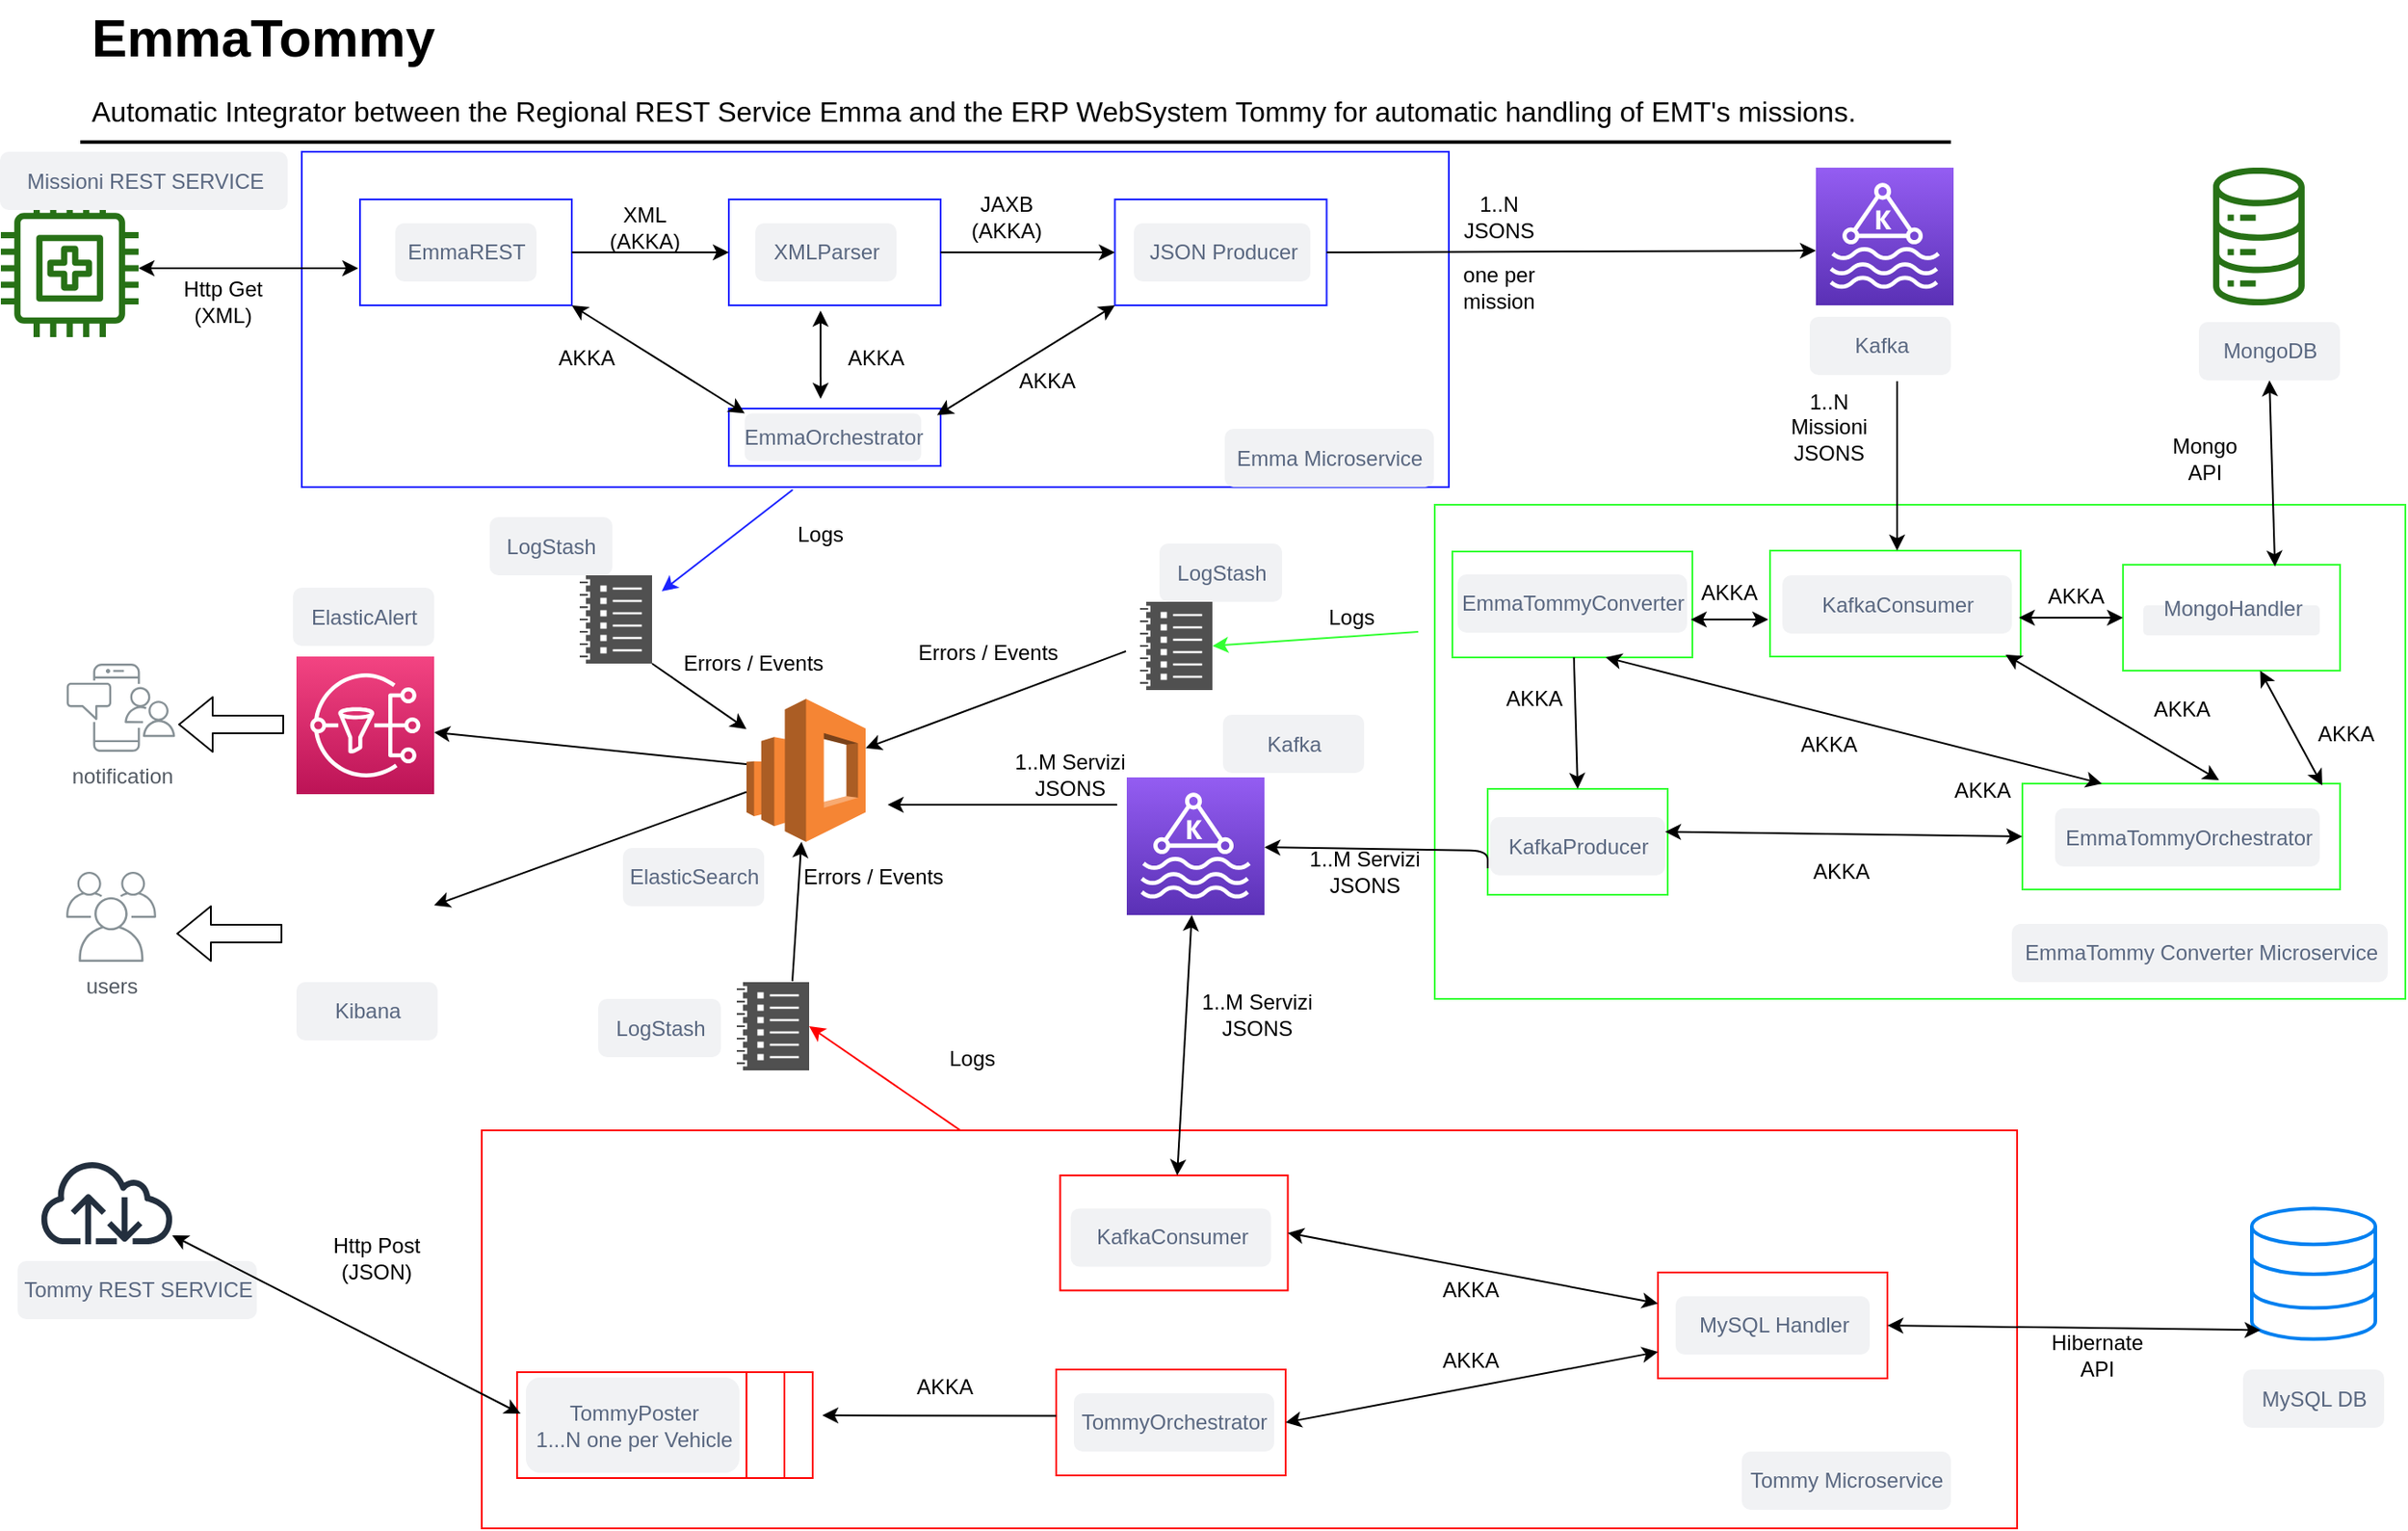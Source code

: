 <mxfile version="12.7.8" type="device"><diagram id="Ht1M8jgEwFfnCIfOTk4-" name="Page-1"><mxGraphModel dx="1422" dy="666" grid="1" gridSize="10" guides="1" tooltips="1" connect="1" arrows="1" fold="1" page="1" pageScale="1" pageWidth="1169" pageHeight="827" math="0" shadow="0"><root><mxCell id="0"/><mxCell id="1" parent="0"/><mxCell id="lzYaIayaNaeAVixtsjXc-9" value="" style="rounded=0;whiteSpace=wrap;html=1;fillColor=none;strokeColor=#FF0000;" parent="1" vertex="1"><mxGeometry x="280" y="704.5" width="870" height="225.5" as="geometry"/></mxCell><mxCell id="Y2wvUb4vc399RMTbFiho-38" value="" style="rounded=0;whiteSpace=wrap;html=1;fillColor=none;strokeColor=#33FF33;" parent="1" vertex="1"><mxGeometry x="820" y="350" width="550" height="280" as="geometry"/></mxCell><mxCell id="ZkdfXn5uM06ePNpxm29S-1" value="" style="rounded=0;whiteSpace=wrap;html=1;strokeColor=#33FF33;" vertex="1" parent="1"><mxGeometry x="1010" y="376" width="142" height="60" as="geometry"/></mxCell><mxCell id="Y2wvUb4vc399RMTbFiho-71" value="" style="rounded=0;whiteSpace=wrap;html=1;strokeColor=#FF0000;" parent="1" vertex="1"><mxGeometry x="337.5" y="841.5" width="130" height="60" as="geometry"/></mxCell><mxCell id="Y2wvUb4vc399RMTbFiho-72" value="" style="rounded=0;whiteSpace=wrap;html=1;strokeColor=#FF0000;" parent="1" vertex="1"><mxGeometry x="321.5" y="841.5" width="130" height="60" as="geometry"/></mxCell><mxCell id="Y2wvUb4vc399RMTbFiho-73" value="" style="rounded=0;whiteSpace=wrap;html=1;strokeColor=#FF0000;" parent="1" vertex="1"><mxGeometry x="300" y="841.5" width="130" height="60" as="geometry"/></mxCell><mxCell id="Y2wvUb4vc399RMTbFiho-42" value="" style="rounded=0;whiteSpace=wrap;html=1;strokeColor=#33FF33;" parent="1" vertex="1"><mxGeometry x="850" y="511" width="102" height="60" as="geometry"/></mxCell><mxCell id="Y2wvUb4vc399RMTbFiho-23" value="" style="rounded=0;whiteSpace=wrap;html=1;strokeColor=#33FF33;" parent="1" vertex="1"><mxGeometry x="830" y="376.5" width="136" height="60" as="geometry"/></mxCell><mxCell id="Y2wvUb4vc399RMTbFiho-2" value="" style="rounded=0;whiteSpace=wrap;html=1;fillColor=none;strokeColor=#1C24FF;" parent="1" vertex="1"><mxGeometry x="178" y="150" width="650" height="190" as="geometry"/></mxCell><mxCell id="Y2wvUb4vc399RMTbFiho-12" value="" style="rounded=0;whiteSpace=wrap;html=1;strokeColor=#1C24FF;" parent="1" vertex="1"><mxGeometry x="420" y="295.5" width="120" height="32.5" as="geometry"/></mxCell><mxCell id="BnP6x9EAKKf0JBf7ULfV-9" value="" style="rounded=0;whiteSpace=wrap;html=1;strokeColor=#33FF33;" parent="1" vertex="1"><mxGeometry x="1210" y="384" width="123" height="60" as="geometry"/></mxCell><mxCell id="-QjtrjUzRDEMRZ5MF8oH-47" value="EmmaTommy" style="text;html=1;resizable=0;points=[];autosize=1;align=left;verticalAlign=top;spacingTop=-4;fontSize=30;fontStyle=1" parent="1" vertex="1"><mxGeometry x="56.5" y="64.5" width="210" height="40" as="geometry"/></mxCell><mxCell id="-QjtrjUzRDEMRZ5MF8oH-48" value="Automatic Integrator between the Regional REST Service Emma and the ERP WebSystem Tommy for automatic handling of EMT's missions." style="text;html=1;resizable=0;points=[];autosize=1;align=left;verticalAlign=top;spacingTop=-4;fontSize=16;" parent="1" vertex="1"><mxGeometry x="56.5" y="114.5" width="1020" height="20" as="geometry"/></mxCell><mxCell id="SCVMTBWpLvtzJIhz15lM-1" value="" style="line;strokeWidth=2;html=1;fontSize=14;" parent="1" vertex="1"><mxGeometry x="52.5" y="139.5" width="1060" height="10" as="geometry"/></mxCell><mxCell id="BnP6x9EAKKf0JBf7ULfV-1" value="" style="outlineConnect=0;fontColor=#232F3E;gradientColor=none;fillColor=#277116;strokeColor=none;dashed=0;verticalLabelPosition=bottom;verticalAlign=top;align=center;html=1;fontSize=12;fontStyle=0;aspect=fixed;pointerEvents=1;shape=mxgraph.aws4.medical_emergency;" parent="1" vertex="1"><mxGeometry x="7.5" y="177" width="78" height="78" as="geometry"/></mxCell><mxCell id="BnP6x9EAKKf0JBf7ULfV-3" value="" style="outlineConnect=0;fontColor=#232F3E;gradientColor=none;fillColor=#277116;strokeColor=none;dashed=0;verticalLabelPosition=bottom;verticalAlign=top;align=center;html=1;fontSize=12;fontStyle=0;aspect=fixed;pointerEvents=1;shape=mxgraph.aws4.iot_analytics_data_store;" parent="1" vertex="1"><mxGeometry x="1260" y="159" width="54" height="78" as="geometry"/></mxCell><mxCell id="BnP6x9EAKKf0JBf7ULfV-4" value="" style="outlineConnect=0;fontColor=#232F3E;gradientColor=#945DF2;gradientDirection=north;fillColor=#5A30B5;strokeColor=#ffffff;dashed=0;verticalLabelPosition=bottom;verticalAlign=top;align=center;html=1;fontSize=12;fontStyle=0;aspect=fixed;shape=mxgraph.aws4.resourceIcon;resIcon=mxgraph.aws4.managed_streaming_for_kafka;" parent="1" vertex="1"><mxGeometry x="1036" y="159" width="78" height="78" as="geometry"/></mxCell><mxCell id="BnP6x9EAKKf0JBf7ULfV-5" value="" style="rounded=0;whiteSpace=wrap;html=1;strokeColor=#1C24FF;" parent="1" vertex="1"><mxGeometry x="211" y="177" width="120" height="60" as="geometry"/></mxCell><mxCell id="BnP6x9EAKKf0JBf7ULfV-6" value="" style="rounded=0;whiteSpace=wrap;html=1;strokeColor=#1C24FF;" parent="1" vertex="1"><mxGeometry x="420" y="177" width="120" height="60" as="geometry"/></mxCell><mxCell id="BnP6x9EAKKf0JBf7ULfV-14" value="" style="outlineConnect=0;fontColor=#232F3E;gradientColor=none;fillColor=#232F3E;strokeColor=none;dashed=0;verticalLabelPosition=bottom;verticalAlign=top;align=center;html=1;fontSize=12;fontStyle=0;aspect=fixed;pointerEvents=1;shape=mxgraph.aws4.internet;" parent="1" vertex="1"><mxGeometry x="28.5" y="721" width="78" height="48" as="geometry"/></mxCell><mxCell id="BnP6x9EAKKf0JBf7ULfV-15" value="" style="rounded=0;whiteSpace=wrap;html=1;strokeColor=#33FF33;" parent="1" vertex="1"><mxGeometry x="1153" y="508" width="180" height="60" as="geometry"/></mxCell><mxCell id="BnP6x9EAKKf0JBf7ULfV-17" value="" style="outlineConnect=0;fontColor=#232F3E;gradientColor=#945DF2;gradientDirection=north;fillColor=#5A30B5;strokeColor=#ffffff;dashed=0;verticalLabelPosition=bottom;verticalAlign=top;align=center;html=1;fontSize=12;fontStyle=0;aspect=fixed;shape=mxgraph.aws4.resourceIcon;resIcon=mxgraph.aws4.managed_streaming_for_kafka;" parent="1" vertex="1"><mxGeometry x="645.5" y="504.5" width="78" height="78" as="geometry"/></mxCell><mxCell id="BnP6x9EAKKf0JBf7ULfV-18" value="" style="rounded=0;whiteSpace=wrap;html=1;strokeColor=#FF0000;" parent="1" vertex="1"><mxGeometry x="605.5" y="840" width="130" height="60" as="geometry"/></mxCell><mxCell id="BnP6x9EAKKf0JBf7ULfV-20" value="" style="outlineConnect=0;dashed=0;verticalLabelPosition=bottom;verticalAlign=top;align=center;html=1;shape=mxgraph.aws3.elasticsearch_service;fillColor=#F58534;gradientColor=none;" parent="1" vertex="1"><mxGeometry x="430" y="460" width="67.5" height="81" as="geometry"/></mxCell><mxCell id="BnP6x9EAKKf0JBf7ULfV-21" value="" style="shape=image;html=1;verticalAlign=top;verticalLabelPosition=bottom;labelBackgroundColor=#ffffff;imageAspect=0;aspect=fixed;image=https://cdn4.iconfinder.com/data/icons/logos-brands-5/24/kibana-128.png" parent="1" vertex="1"><mxGeometry x="168" y="534.5" width="85" height="85" as="geometry"/></mxCell><mxCell id="BnP6x9EAKKf0JBf7ULfV-22" value="notification" style="outlineConnect=0;gradientColor=none;fontColor=#545B64;strokeColor=none;fillColor=#879196;dashed=0;verticalLabelPosition=bottom;verticalAlign=top;align=center;html=1;fontSize=12;fontStyle=0;aspect=fixed;shape=mxgraph.aws4.illustration_notification;pointerEvents=1" parent="1" vertex="1"><mxGeometry x="44.5" y="440" width="62" height="50" as="geometry"/></mxCell><mxCell id="BnP6x9EAKKf0JBf7ULfV-23" value="users" style="outlineConnect=0;gradientColor=none;fontColor=#545B64;strokeColor=none;fillColor=#879196;dashed=0;verticalLabelPosition=bottom;verticalAlign=top;align=center;html=1;fontSize=12;fontStyle=0;aspect=fixed;shape=mxgraph.aws4.illustration_users;pointerEvents=1" parent="1" vertex="1"><mxGeometry x="44.5" y="558" width="51" height="51" as="geometry"/></mxCell><mxCell id="BnP6x9EAKKf0JBf7ULfV-24" value="" style="outlineConnect=0;fontColor=#232F3E;gradientColor=#F34482;gradientDirection=north;fillColor=#BC1356;strokeColor=#ffffff;dashed=0;verticalLabelPosition=bottom;verticalAlign=top;align=center;html=1;fontSize=12;fontStyle=0;aspect=fixed;shape=mxgraph.aws4.resourceIcon;resIcon=mxgraph.aws4.sns;" parent="1" vertex="1"><mxGeometry x="175" y="436" width="78" height="78" as="geometry"/></mxCell><mxCell id="BnP6x9EAKKf0JBf7ULfV-26" value="XMLParser" style="rounded=1;align=center;fillColor=#F1F2F4;strokeColor=none;html=1;fontColor=#596780;fontSize=12" parent="1" vertex="1"><mxGeometry x="435" y="190.5" width="80" height="33" as="geometry"/></mxCell><mxCell id="BnP6x9EAKKf0JBf7ULfV-27" value="" style="rounded=0;whiteSpace=wrap;html=1;strokeColor=#1C24FF;" parent="1" vertex="1"><mxGeometry x="638.75" y="177" width="120" height="60" as="geometry"/></mxCell><mxCell id="BnP6x9EAKKf0JBf7ULfV-29" value="EmmaOrchestrator" style="rounded=1;align=center;fillColor=#F1F2F4;strokeColor=none;html=1;fontColor=#596780;fontSize=12" parent="1" vertex="1"><mxGeometry x="429" y="298.25" width="100" height="27" as="geometry"/></mxCell><mxCell id="BnP6x9EAKKf0JBf7ULfV-30" value="ElasticSearch" style="rounded=1;align=center;fillColor=#F1F2F4;strokeColor=none;html=1;fontColor=#596780;fontSize=12" parent="1" vertex="1"><mxGeometry x="360" y="544.5" width="80" height="33" as="geometry"/></mxCell><mxCell id="BnP6x9EAKKf0JBf7ULfV-31" value="MongoDB" style="rounded=1;align=center;fillColor=#F1F2F4;strokeColor=none;html=1;fontColor=#596780;fontSize=12" parent="1" vertex="1"><mxGeometry x="1253" y="246.5" width="80" height="33" as="geometry"/></mxCell><mxCell id="BnP6x9EAKKf0JBf7ULfV-34" value="EmmaREST" style="rounded=1;align=center;fillColor=#F1F2F4;strokeColor=none;html=1;fontColor=#596780;fontSize=12" parent="1" vertex="1"><mxGeometry x="231" y="190.5" width="80" height="33" as="geometry"/></mxCell><mxCell id="BnP6x9EAKKf0JBf7ULfV-37" value="Kafka" style="rounded=1;align=center;fillColor=#F1F2F4;strokeColor=none;html=1;fontColor=#596780;fontSize=12" parent="1" vertex="1"><mxGeometry x="1032.5" y="243.5" width="80" height="33" as="geometry"/></mxCell><mxCell id="BnP6x9EAKKf0JBf7ULfV-39" value="Kafka" style="rounded=1;align=center;fillColor=#F1F2F4;strokeColor=none;html=1;fontColor=#596780;fontSize=12" parent="1" vertex="1"><mxGeometry x="700" y="469" width="80" height="33" as="geometry"/></mxCell><mxCell id="BnP6x9EAKKf0JBf7ULfV-41" value="Tommy REST SERVICE" style="rounded=1;align=center;fillColor=#F1F2F4;strokeColor=none;html=1;fontColor=#596780;fontSize=12" parent="1" vertex="1"><mxGeometry x="17" y="778.5" width="135.5" height="33" as="geometry"/></mxCell><mxCell id="BnP6x9EAKKf0JBf7ULfV-42" value="&lt;div&gt;MongoHandler&lt;/div&gt;&lt;div&gt;&lt;br&gt;&lt;/div&gt;" style="rounded=1;align=center;fillColor=#F1F2F4;strokeColor=none;html=1;fontColor=#596780;fontSize=12" parent="1" vertex="1"><mxGeometry x="1221.5" y="407" width="100" height="17" as="geometry"/></mxCell><mxCell id="BnP6x9EAKKf0JBf7ULfV-45" value="Missioni REST SERVICE" style="rounded=1;align=center;fillColor=#F1F2F4;strokeColor=none;html=1;fontColor=#596780;fontSize=12" parent="1" vertex="1"><mxGeometry x="7" y="150" width="163" height="33" as="geometry"/></mxCell><mxCell id="BnP6x9EAKKf0JBf7ULfV-46" value="&lt;div&gt;TommyPoster&lt;br&gt;1...N one per Vehicle&lt;br&gt;&lt;/div&gt;" style="rounded=1;align=center;fillColor=#F1F2F4;strokeColor=none;html=1;fontColor=#596780;fontSize=12" parent="1" vertex="1"><mxGeometry x="305" y="844.5" width="121" height="54" as="geometry"/></mxCell><mxCell id="BnP6x9EAKKf0JBf7ULfV-49" value="Kibana" style="rounded=1;align=center;fillColor=#F1F2F4;strokeColor=none;html=1;fontColor=#596780;fontSize=12" parent="1" vertex="1"><mxGeometry x="175" y="620.5" width="80" height="33" as="geometry"/></mxCell><mxCell id="BnP6x9EAKKf0JBf7ULfV-51" value="" style="endArrow=classic;html=1;exitX=1;exitY=0.5;exitDx=0;exitDy=0;entryX=0;entryY=0.5;entryDx=0;entryDy=0;" parent="1" source="BnP6x9EAKKf0JBf7ULfV-5" target="BnP6x9EAKKf0JBf7ULfV-6" edge="1"><mxGeometry width="50" height="50" relative="1" as="geometry"><mxPoint x="190" y="300" as="sourcePoint"/><mxPoint x="240" y="250" as="targetPoint"/></mxGeometry></mxCell><mxCell id="BnP6x9EAKKf0JBf7ULfV-57" value="" style="endArrow=classic;html=1;exitX=1;exitY=0.5;exitDx=0;exitDy=0;entryX=0;entryY=0.5;entryDx=0;entryDy=0;" parent="1" source="BnP6x9EAKKf0JBf7ULfV-6" target="BnP6x9EAKKf0JBf7ULfV-27" edge="1"><mxGeometry width="50" height="50" relative="1" as="geometry"><mxPoint x="537.5" y="255" as="sourcePoint"/><mxPoint x="591" y="207" as="targetPoint"/></mxGeometry></mxCell><mxCell id="BnP6x9EAKKf0JBf7ULfV-62" value="" style="endArrow=classic;html=1;" parent="1" source="BnP6x9EAKKf0JBf7ULfV-20" target="BnP6x9EAKKf0JBf7ULfV-24" edge="1"><mxGeometry width="50" height="50" relative="1" as="geometry"><mxPoint x="590" y="660" as="sourcePoint"/><mxPoint x="558.02" y="581" as="targetPoint"/></mxGeometry></mxCell><mxCell id="BnP6x9EAKKf0JBf7ULfV-63" value="" style="endArrow=classic;html=1;entryX=1;entryY=0.5;entryDx=0;entryDy=0;" parent="1" source="BnP6x9EAKKf0JBf7ULfV-20" target="BnP6x9EAKKf0JBf7ULfV-21" edge="1"><mxGeometry width="50" height="50" relative="1" as="geometry"><mxPoint x="510" y="500" as="sourcePoint"/><mxPoint x="568.02" y="591" as="targetPoint"/></mxGeometry></mxCell><mxCell id="BnP6x9EAKKf0JBf7ULfV-68" value="" style="endArrow=classic;html=1;" parent="1" edge="1"><mxGeometry width="50" height="50" relative="1" as="geometry"><mxPoint x="1082" y="280" as="sourcePoint"/><mxPoint x="1082" y="376" as="targetPoint"/></mxGeometry></mxCell><mxCell id="BnP6x9EAKKf0JBf7ULfV-72" value="" style="shape=flexArrow;endArrow=classic;html=1;" parent="1" edge="1"><mxGeometry width="50" height="50" relative="1" as="geometry"><mxPoint x="168" y="474.5" as="sourcePoint"/><mxPoint x="108" y="474.5" as="targetPoint"/></mxGeometry></mxCell><mxCell id="BnP6x9EAKKf0JBf7ULfV-73" value="" style="shape=flexArrow;endArrow=classic;html=1;" parent="1" edge="1"><mxGeometry width="50" height="50" relative="1" as="geometry"><mxPoint x="167" y="593" as="sourcePoint"/><mxPoint x="107" y="593" as="targetPoint"/></mxGeometry></mxCell><mxCell id="BnP6x9EAKKf0JBf7ULfV-90" value="Http Get (XML)" style="text;html=1;strokeColor=none;fillColor=none;align=center;verticalAlign=middle;whiteSpace=wrap;rounded=0;" parent="1" vertex="1"><mxGeometry x="106.5" y="223.5" width="53" height="23" as="geometry"/></mxCell><mxCell id="BnP6x9EAKKf0JBf7ULfV-91" value="XML (AKKA)" style="text;html=1;strokeColor=none;fillColor=none;align=center;verticalAlign=middle;whiteSpace=wrap;rounded=0;" parent="1" vertex="1"><mxGeometry x="346" y="183" width="53" height="20" as="geometry"/></mxCell><mxCell id="BnP6x9EAKKf0JBf7ULfV-92" value="JAXB (AKKA)" style="text;html=1;strokeColor=none;fillColor=none;align=center;verticalAlign=middle;whiteSpace=wrap;rounded=0;" parent="1" vertex="1"><mxGeometry x="550.5" y="177" width="53" height="20" as="geometry"/></mxCell><mxCell id="BnP6x9EAKKf0JBf7ULfV-93" value="" style="endArrow=classic;html=1;exitX=1;exitY=0.5;exitDx=0;exitDy=0;entryX=0;entryY=0.603;entryDx=0;entryDy=0;entryPerimeter=0;" parent="1" source="BnP6x9EAKKf0JBf7ULfV-27" target="BnP6x9EAKKf0JBf7ULfV-4" edge="1"><mxGeometry width="50" height="50" relative="1" as="geometry"><mxPoint x="526.5" y="208" as="sourcePoint"/><mxPoint x="620" y="208" as="targetPoint"/></mxGeometry></mxCell><mxCell id="BnP6x9EAKKf0JBf7ULfV-94" value="1..N JSONS" style="text;html=1;strokeColor=none;fillColor=none;align=center;verticalAlign=middle;whiteSpace=wrap;rounded=0;" parent="1" vertex="1"><mxGeometry x="830" y="177" width="53" height="20" as="geometry"/></mxCell><mxCell id="BnP6x9EAKKf0JBf7ULfV-95" value="one per mission" style="text;html=1;strokeColor=none;fillColor=none;align=center;verticalAlign=middle;whiteSpace=wrap;rounded=0;" parent="1" vertex="1"><mxGeometry x="830" y="217" width="53" height="20" as="geometry"/></mxCell><mxCell id="BnP6x9EAKKf0JBf7ULfV-102" value="" style="endArrow=classic;html=1;" parent="1" edge="1"><mxGeometry width="50" height="50" relative="1" as="geometry"><mxPoint x="640" y="520" as="sourcePoint"/><mxPoint x="510" y="520" as="targetPoint"/></mxGeometry></mxCell><mxCell id="BnP6x9EAKKf0JBf7ULfV-103" value="1..M Servizi JSONS" style="text;html=1;strokeColor=none;fillColor=none;align=center;verticalAlign=middle;whiteSpace=wrap;rounded=0;" parent="1" vertex="1"><mxGeometry x="574" y="485" width="79" height="36" as="geometry"/></mxCell><mxCell id="BnP6x9EAKKf0JBf7ULfV-106" value="&lt;div&gt;Http Post&lt;/div&gt;&lt;div&gt;(JSON)&lt;br&gt;&lt;/div&gt;" style="text;html=1;strokeColor=none;fillColor=none;align=center;verticalAlign=middle;whiteSpace=wrap;rounded=0;" parent="1" vertex="1"><mxGeometry x="173" y="759.2" width="95" height="36" as="geometry"/></mxCell><mxCell id="BnP6x9EAKKf0JBf7ULfV-129" value="ElasticAlert" style="rounded=1;align=center;fillColor=#F1F2F4;strokeColor=none;html=1;fontColor=#596780;fontSize=12" parent="1" vertex="1"><mxGeometry x="173" y="397" width="80" height="33" as="geometry"/></mxCell><mxCell id="BnP6x9EAKKf0JBf7ULfV-99" value="1..N&lt;br&gt;Missioni&lt;br&gt;JSONS" style="text;html=1;strokeColor=none;fillColor=none;align=center;verticalAlign=middle;whiteSpace=wrap;rounded=0;" parent="1" vertex="1"><mxGeometry x="1017" y="295.5" width="53" height="20" as="geometry"/></mxCell><mxCell id="NT6LR2SrFhTZo-Av1AcO-1" value="" style="endArrow=classic;startArrow=classic;html=1;entryX=0.5;entryY=1;entryDx=0;entryDy=0;exitX=0.7;exitY=0.017;exitDx=0;exitDy=0;exitPerimeter=0;" parent="1" source="BnP6x9EAKKf0JBf7ULfV-9" target="BnP6x9EAKKf0JBf7ULfV-31" edge="1"><mxGeometry width="50" height="50" relative="1" as="geometry"><mxPoint x="1117" y="332" as="sourcePoint"/><mxPoint x="1006" y="269.5" as="targetPoint"/></mxGeometry></mxCell><mxCell id="Y2wvUb4vc399RMTbFiho-13" value="Emma Microservice" style="rounded=1;align=center;fillColor=#F1F2F4;strokeColor=none;html=1;fontColor=#596780;fontSize=12" parent="1" vertex="1"><mxGeometry x="701" y="307" width="118.5" height="33" as="geometry"/></mxCell><mxCell id="Y2wvUb4vc399RMTbFiho-15" value="" style="endArrow=classic;startArrow=classic;html=1;entryX=0;entryY=1;entryDx=0;entryDy=0;exitX=1.09;exitY=0.037;exitDx=0;exitDy=0;exitPerimeter=0;" parent="1" source="BnP6x9EAKKf0JBf7ULfV-29" target="BnP6x9EAKKf0JBf7ULfV-27" edge="1"><mxGeometry width="50" height="50" relative="1" as="geometry"><mxPoint x="614.5" y="273.5" as="sourcePoint"/><mxPoint x="614" y="231" as="targetPoint"/></mxGeometry></mxCell><mxCell id="Y2wvUb4vc399RMTbFiho-17" value="" style="endArrow=classic;startArrow=classic;html=1;entryX=0.5;entryY=1;entryDx=0;entryDy=0;exitX=0;exitY=0;exitDx=0;exitDy=0;" parent="1" source="BnP6x9EAKKf0JBf7ULfV-29" edge="1"><mxGeometry width="50" height="50" relative="1" as="geometry"><mxPoint x="256" y="269.999" as="sourcePoint"/><mxPoint x="331" y="237" as="targetPoint"/></mxGeometry></mxCell><mxCell id="Y2wvUb4vc399RMTbFiho-18" value="" style="endArrow=classic;startArrow=classic;html=1;entryX=0.433;entryY=1.05;entryDx=0;entryDy=0;entryPerimeter=0;" parent="1" target="BnP6x9EAKKf0JBf7ULfV-6" edge="1"><mxGeometry width="50" height="50" relative="1" as="geometry"><mxPoint x="472" y="290" as="sourcePoint"/><mxPoint x="341" y="247" as="targetPoint"/></mxGeometry></mxCell><mxCell id="Y2wvUb4vc399RMTbFiho-19" value="" style="endArrow=classic;startArrow=classic;html=1;" parent="1" target="BnP6x9EAKKf0JBf7ULfV-1" edge="1"><mxGeometry width="50" height="50" relative="1" as="geometry"><mxPoint x="210" y="216" as="sourcePoint"/><mxPoint x="341" y="247" as="targetPoint"/></mxGeometry></mxCell><mxCell id="Y2wvUb4vc399RMTbFiho-21" value="JSON Producer" style="rounded=1;align=center;fillColor=#F1F2F4;strokeColor=none;html=1;fontColor=#596780;fontSize=12" parent="1" vertex="1"><mxGeometry x="649.5" y="190.5" width="100" height="33" as="geometry"/></mxCell><mxCell id="Y2wvUb4vc399RMTbFiho-22" value="KafkaProducer" style="rounded=1;align=center;fillColor=#F1F2F4;strokeColor=none;html=1;fontColor=#596780;fontSize=12" parent="1" vertex="1"><mxGeometry x="851.5" y="527" width="99" height="33" as="geometry"/></mxCell><mxCell id="Y2wvUb4vc399RMTbFiho-43" value="EmmaTommyConverter" style="rounded=1;align=center;fillColor=#F1F2F4;strokeColor=none;html=1;fontColor=#596780;fontSize=12" parent="1" vertex="1"><mxGeometry x="833" y="389.5" width="130" height="33" as="geometry"/></mxCell><mxCell id="Y2wvUb4vc399RMTbFiho-25" value="EmmaTommyOrchestrator" style="rounded=1;align=center;fillColor=#F1F2F4;strokeColor=none;html=1;fontColor=#596780;fontSize=12" parent="1" vertex="1"><mxGeometry x="1171.5" y="522" width="150" height="33" as="geometry"/></mxCell><mxCell id="Y2wvUb4vc399RMTbFiho-26" value="AKKA" style="text;html=1;strokeColor=none;fillColor=none;align=center;verticalAlign=middle;whiteSpace=wrap;rounded=0;" parent="1" vertex="1"><mxGeometry x="574" y="270" width="53" height="20" as="geometry"/></mxCell><mxCell id="Y2wvUb4vc399RMTbFiho-28" value="AKKA" style="text;html=1;strokeColor=none;fillColor=none;align=center;verticalAlign=middle;whiteSpace=wrap;rounded=0;" parent="1" vertex="1"><mxGeometry x="477" y="256.5" width="53" height="20" as="geometry"/></mxCell><mxCell id="Y2wvUb4vc399RMTbFiho-29" value="AKKA" style="text;html=1;strokeColor=none;fillColor=none;align=center;verticalAlign=middle;whiteSpace=wrap;rounded=0;" parent="1" vertex="1"><mxGeometry x="313" y="256.5" width="53" height="20" as="geometry"/></mxCell><mxCell id="Y2wvUb4vc399RMTbFiho-32" value="AKKA" style="text;html=1;strokeColor=none;fillColor=none;align=center;verticalAlign=middle;whiteSpace=wrap;rounded=0;" parent="1" vertex="1"><mxGeometry x="1103.5" y="502" width="53" height="20" as="geometry"/></mxCell><mxCell id="Y2wvUb4vc399RMTbFiho-34" value="AKKA" style="text;html=1;strokeColor=none;fillColor=none;align=center;verticalAlign=middle;whiteSpace=wrap;rounded=0;" parent="1" vertex="1"><mxGeometry x="1156.5" y="392" width="53" height="20" as="geometry"/></mxCell><mxCell id="Y2wvUb4vc399RMTbFiho-35" value="" style="endArrow=classic;startArrow=classic;html=1;exitX=0;exitY=0.5;exitDx=0;exitDy=0;entryX=0.993;entryY=0.633;entryDx=0;entryDy=0;entryPerimeter=0;" parent="1" source="BnP6x9EAKKf0JBf7ULfV-9" target="ZkdfXn5uM06ePNpxm29S-1" edge="1"><mxGeometry width="50" height="50" relative="1" as="geometry"><mxPoint x="1126.1" y="394.02" as="sourcePoint"/><mxPoint x="1160" y="415" as="targetPoint"/></mxGeometry></mxCell><mxCell id="Y2wvUb4vc399RMTbFiho-36" value="" style="endArrow=classic;startArrow=classic;html=1;entryX=0.639;entryY=1;entryDx=0;entryDy=0;exitX=0.25;exitY=0;exitDx=0;exitDy=0;entryPerimeter=0;" parent="1" source="BnP6x9EAKKf0JBf7ULfV-15" target="Y2wvUb4vc399RMTbFiho-23" edge="1"><mxGeometry width="50" height="50" relative="1" as="geometry"><mxPoint x="549" y="306.499" as="sourcePoint"/><mxPoint x="624" y="241" as="targetPoint"/></mxGeometry></mxCell><mxCell id="Y2wvUb4vc399RMTbFiho-39" value="EmmaTommy Converter Microservice" style="rounded=1;align=center;fillColor=#F1F2F4;strokeColor=none;html=1;fontColor=#596780;fontSize=12" parent="1" vertex="1"><mxGeometry x="1147" y="587.5" width="213" height="33" as="geometry"/></mxCell><mxCell id="Y2wvUb4vc399RMTbFiho-40" value="1..M Servizi JSONS" style="text;html=1;strokeColor=none;fillColor=none;align=center;verticalAlign=middle;whiteSpace=wrap;rounded=0;" parent="1" vertex="1"><mxGeometry x="740.5" y="540" width="79" height="36" as="geometry"/></mxCell><mxCell id="Y2wvUb4vc399RMTbFiho-41" value="" style="endArrow=classic;html=1;exitX=0;exitY=0.75;exitDx=0;exitDy=0;" parent="1" source="Y2wvUb4vc399RMTbFiho-42" target="BnP6x9EAKKf0JBf7ULfV-17" edge="1"><mxGeometry width="50" height="50" relative="1" as="geometry"><mxPoint x="847" y="440" as="sourcePoint"/><mxPoint x="717" y="440" as="targetPoint"/><Array as="points"><mxPoint x="850" y="546"/></Array></mxGeometry></mxCell><mxCell id="Y2wvUb4vc399RMTbFiho-46" value="AKKA" style="text;html=1;strokeColor=none;fillColor=none;align=center;verticalAlign=middle;whiteSpace=wrap;rounded=0;" parent="1" vertex="1"><mxGeometry x="959" y="390" width="56" height="20" as="geometry"/></mxCell><mxCell id="Y2wvUb4vc399RMTbFiho-48" value="" style="endArrow=classic;html=1;entryX=0.5;entryY=0;entryDx=0;entryDy=0;" parent="1" source="Y2wvUb4vc399RMTbFiho-23" edge="1" target="Y2wvUb4vc399RMTbFiho-42"><mxGeometry width="50" height="50" relative="1" as="geometry"><mxPoint x="830" y="538.672" as="sourcePoint"/><mxPoint x="890" y="500" as="targetPoint"/></mxGeometry></mxCell><mxCell id="Y2wvUb4vc399RMTbFiho-49" value="AKKA" style="text;html=1;strokeColor=none;fillColor=none;align=center;verticalAlign=middle;whiteSpace=wrap;rounded=0;" parent="1" vertex="1"><mxGeometry x="1310" y="470" width="53" height="20" as="geometry"/></mxCell><mxCell id="Y2wvUb4vc399RMTbFiho-50" value="" style="html=1;verticalLabelPosition=bottom;align=center;labelBackgroundColor=#ffffff;verticalAlign=top;strokeWidth=2;strokeColor=#0080F0;shadow=0;dashed=0;shape=mxgraph.ios7.icons.data;fillColor=none;" parent="1" vertex="1"><mxGeometry x="1283" y="748.7" width="70" height="74.1" as="geometry"/></mxCell><mxCell id="Y2wvUb4vc399RMTbFiho-51" value="" style="pointerEvents=1;shadow=0;dashed=0;html=1;strokeColor=none;labelPosition=center;verticalLabelPosition=bottom;verticalAlign=top;align=center;fillColor=#505050;shape=mxgraph.mscae.oms.log_management" parent="1" vertex="1"><mxGeometry x="335.5" y="390" width="41" height="50" as="geometry"/></mxCell><mxCell id="Y2wvUb4vc399RMTbFiho-52" value="" style="pointerEvents=1;shadow=0;dashed=0;html=1;strokeColor=none;labelPosition=center;verticalLabelPosition=bottom;verticalAlign=top;align=center;fillColor=#505050;shape=mxgraph.mscae.oms.log_management" parent="1" vertex="1"><mxGeometry x="653" y="405" width="41" height="50" as="geometry"/></mxCell><mxCell id="Y2wvUb4vc399RMTbFiho-53" value="" style="endArrow=classic;html=1;entryX=1.134;entryY=0.18;entryDx=0;entryDy=0;exitX=0.428;exitY=1.008;exitDx=0;exitDy=0;exitPerimeter=0;entryPerimeter=0;strokeColor=#1C24FF;" parent="1" source="Y2wvUb4vc399RMTbFiho-2" target="Y2wvUb4vc399RMTbFiho-51" edge="1"><mxGeometry width="50" height="50" relative="1" as="geometry"><mxPoint x="440" y="522.751" as="sourcePoint"/><mxPoint x="263" y="587" as="targetPoint"/></mxGeometry></mxCell><mxCell id="Y2wvUb4vc399RMTbFiho-54" value="" style="endArrow=classic;html=1;exitX=1;exitY=1;exitDx=0;exitDy=0;exitPerimeter=0;" parent="1" source="Y2wvUb4vc399RMTbFiho-51" target="BnP6x9EAKKf0JBf7ULfV-20" edge="1"><mxGeometry width="50" height="50" relative="1" as="geometry"><mxPoint x="466.2" y="360.088" as="sourcePoint"/><mxPoint x="391.994" y="409" as="targetPoint"/></mxGeometry></mxCell><mxCell id="Y2wvUb4vc399RMTbFiho-55" value="LogStash" style="rounded=1;align=center;fillColor=#F1F2F4;strokeColor=none;html=1;fontColor=#596780;fontSize=12" parent="1" vertex="1"><mxGeometry x="284.5" y="357" width="69.5" height="33" as="geometry"/></mxCell><mxCell id="Y2wvUb4vc399RMTbFiho-56" value="Logs" style="text;html=1;strokeColor=none;fillColor=none;align=center;verticalAlign=middle;whiteSpace=wrap;rounded=0;" parent="1" vertex="1"><mxGeometry x="429" y="357" width="86" height="20" as="geometry"/></mxCell><mxCell id="Y2wvUb4vc399RMTbFiho-57" value="Errors / Events" style="text;html=1;strokeColor=none;fillColor=none;align=center;verticalAlign=middle;whiteSpace=wrap;rounded=0;" parent="1" vertex="1"><mxGeometry x="391" y="430" width="86" height="20" as="geometry"/></mxCell><mxCell id="Y2wvUb4vc399RMTbFiho-58" value="" style="endArrow=classic;html=1;entryX=1;entryY=0.5;entryDx=0;entryDy=0;exitX=-0.017;exitY=0.257;exitDx=0;exitDy=0;exitPerimeter=0;entryPerimeter=0;strokeColor=#33FF33;" parent="1" source="Y2wvUb4vc399RMTbFiho-38" target="Y2wvUb4vc399RMTbFiho-52" edge="1"><mxGeometry width="50" height="50" relative="1" as="geometry"><mxPoint x="466.2" y="360.088" as="sourcePoint"/><mxPoint x="391.994" y="409" as="targetPoint"/></mxGeometry></mxCell><mxCell id="Y2wvUb4vc399RMTbFiho-59" value="Logs" style="text;html=1;strokeColor=none;fillColor=none;align=center;verticalAlign=middle;whiteSpace=wrap;rounded=0;" parent="1" vertex="1"><mxGeometry x="730" y="403.5" width="86" height="20" as="geometry"/></mxCell><mxCell id="Y2wvUb4vc399RMTbFiho-60" value="" style="endArrow=classic;html=1;exitX=-0.195;exitY=0.56;exitDx=0;exitDy=0;exitPerimeter=0;" parent="1" source="Y2wvUb4vc399RMTbFiho-52" target="BnP6x9EAKKf0JBf7ULfV-20" edge="1"><mxGeometry width="50" height="50" relative="1" as="geometry"><mxPoint x="386.5" y="450" as="sourcePoint"/><mxPoint x="440" y="487.097" as="targetPoint"/></mxGeometry></mxCell><mxCell id="Y2wvUb4vc399RMTbFiho-61" value="Errors / Events" style="text;html=1;strokeColor=none;fillColor=none;align=center;verticalAlign=middle;whiteSpace=wrap;rounded=0;" parent="1" vertex="1"><mxGeometry x="523.5" y="424" width="86" height="20" as="geometry"/></mxCell><mxCell id="Y2wvUb4vc399RMTbFiho-63" value="LogStash" style="rounded=1;align=center;fillColor=#F1F2F4;strokeColor=none;html=1;fontColor=#596780;fontSize=12" parent="1" vertex="1"><mxGeometry x="664" y="372" width="69.5" height="33" as="geometry"/></mxCell><mxCell id="Y2wvUb4vc399RMTbFiho-66" value="MySQL DB" style="rounded=1;align=center;fillColor=#F1F2F4;strokeColor=none;html=1;fontColor=#596780;fontSize=12" parent="1" vertex="1"><mxGeometry x="1278" y="840" width="80" height="33" as="geometry"/></mxCell><mxCell id="Y2wvUb4vc399RMTbFiho-68" value="TommyOrchestrator" style="rounded=1;align=center;fillColor=#F1F2F4;strokeColor=none;html=1;fontColor=#596780;fontSize=12" parent="1" vertex="1"><mxGeometry x="615.5" y="853.5" width="113.5" height="33" as="geometry"/></mxCell><mxCell id="Y2wvUb4vc399RMTbFiho-69" value="" style="rounded=0;whiteSpace=wrap;html=1;strokeColor=#FF0000;" parent="1" vertex="1"><mxGeometry x="946.5" y="785" width="130" height="60" as="geometry"/></mxCell><mxCell id="Y2wvUb4vc399RMTbFiho-70" value="MySQL Handler" style="rounded=1;align=center;fillColor=#F1F2F4;strokeColor=none;html=1;fontColor=#596780;fontSize=12" parent="1" vertex="1"><mxGeometry x="956.5" y="798.5" width="110" height="33" as="geometry"/></mxCell><mxCell id="lzYaIayaNaeAVixtsjXc-1" value="" style="endArrow=classic;html=1;entryX=1.042;entryY=0.408;entryDx=0;entryDy=0;entryPerimeter=0;" parent="1" target="Y2wvUb4vc399RMTbFiho-71" edge="1"><mxGeometry width="50" height="50" relative="1" as="geometry"><mxPoint x="605.5" y="866.251" as="sourcePoint"/><mxPoint x="428.5" y="930.5" as="targetPoint"/></mxGeometry></mxCell><mxCell id="lzYaIayaNaeAVixtsjXc-3" value="AKKA" style="text;html=1;strokeColor=none;fillColor=none;align=center;verticalAlign=middle;whiteSpace=wrap;rounded=0;" parent="1" vertex="1"><mxGeometry x="516" y="840" width="53" height="20" as="geometry"/></mxCell><mxCell id="lzYaIayaNaeAVixtsjXc-4" value="" style="endArrow=classic;startArrow=classic;html=1;exitX=1;exitY=0.5;exitDx=0;exitDy=0;entryX=0;entryY=0.75;entryDx=0;entryDy=0;" parent="1" source="BnP6x9EAKKf0JBf7ULfV-18" edge="1" target="Y2wvUb4vc399RMTbFiho-69"><mxGeometry width="50" height="50" relative="1" as="geometry"><mxPoint x="1112.1" y="513.02" as="sourcePoint"/><mxPoint x="836" y="870" as="targetPoint"/></mxGeometry></mxCell><mxCell id="lzYaIayaNaeAVixtsjXc-5" value="" style="endArrow=classic;startArrow=classic;html=1;entryX=0.071;entryY=0.931;entryDx=0;entryDy=0;entryPerimeter=0;exitX=1;exitY=0.5;exitDx=0;exitDy=0;" parent="1" source="Y2wvUb4vc399RMTbFiho-69" target="Y2wvUb4vc399RMTbFiho-50" edge="1"><mxGeometry width="50" height="50" relative="1" as="geometry"><mxPoint x="990" y="754" as="sourcePoint"/><mxPoint x="876.25" y="761" as="targetPoint"/></mxGeometry></mxCell><mxCell id="lzYaIayaNaeAVixtsjXc-6" value="AKKA" style="text;html=1;strokeColor=none;fillColor=none;align=center;verticalAlign=middle;whiteSpace=wrap;rounded=0;" parent="1" vertex="1"><mxGeometry x="814" y="824.5" width="53" height="20" as="geometry"/></mxCell><mxCell id="lzYaIayaNaeAVixtsjXc-7" value="Hibernate API" style="text;html=1;strokeColor=none;fillColor=none;align=center;verticalAlign=middle;whiteSpace=wrap;rounded=0;" parent="1" vertex="1"><mxGeometry x="1169" y="808" width="53" height="48.5" as="geometry"/></mxCell><mxCell id="lzYaIayaNaeAVixtsjXc-8" value="Mongo API" style="text;html=1;strokeColor=none;fillColor=none;align=center;verticalAlign=middle;whiteSpace=wrap;rounded=0;" parent="1" vertex="1"><mxGeometry x="1230" y="308" width="53" height="32" as="geometry"/></mxCell><mxCell id="lzYaIayaNaeAVixtsjXc-12" value="" style="endArrow=classic;startArrow=classic;html=1;entryX=-0.025;entryY=0.38;entryDx=0;entryDy=0;entryPerimeter=0;" parent="1" source="BnP6x9EAKKf0JBf7ULfV-14" target="BnP6x9EAKKf0JBf7ULfV-46" edge="1"><mxGeometry width="50" height="50" relative="1" as="geometry"><mxPoint x="759.5" y="761" as="sourcePoint"/><mxPoint x="860" y="761" as="targetPoint"/></mxGeometry></mxCell><mxCell id="lzYaIayaNaeAVixtsjXc-13" value="" style="pointerEvents=1;shadow=0;dashed=0;html=1;strokeColor=none;labelPosition=center;verticalLabelPosition=bottom;verticalAlign=top;align=center;fillColor=#505050;shape=mxgraph.mscae.oms.log_management" parent="1" vertex="1"><mxGeometry x="424.5" y="620.5" width="41" height="50" as="geometry"/></mxCell><mxCell id="lzYaIayaNaeAVixtsjXc-14" value="LogStash" style="rounded=1;align=center;fillColor=#F1F2F4;strokeColor=none;html=1;fontColor=#596780;fontSize=12" parent="1" vertex="1"><mxGeometry x="346" y="630" width="69.5" height="33" as="geometry"/></mxCell><mxCell id="lzYaIayaNaeAVixtsjXc-15" value="" style="endArrow=classic;html=1;" parent="1" target="BnP6x9EAKKf0JBf7ULfV-20" edge="1"><mxGeometry width="50" height="50" relative="1" as="geometry"><mxPoint x="456" y="620" as="sourcePoint"/><mxPoint x="507.5" y="497.931" as="targetPoint"/></mxGeometry></mxCell><mxCell id="lzYaIayaNaeAVixtsjXc-16" value="Errors / Events" style="text;html=1;strokeColor=none;fillColor=none;align=center;verticalAlign=middle;whiteSpace=wrap;rounded=0;" parent="1" vertex="1"><mxGeometry x="459" y="550.5" width="86" height="20" as="geometry"/></mxCell><mxCell id="lzYaIayaNaeAVixtsjXc-17" value="" style="endArrow=classic;html=1;entryX=1;entryY=0.5;entryDx=0;entryDy=0;entryPerimeter=0;strokeColor=#FF0000;" parent="1" source="lzYaIayaNaeAVixtsjXc-9" target="lzYaIayaNaeAVixtsjXc-13" edge="1"><mxGeometry width="50" height="50" relative="1" as="geometry"><mxPoint x="824.135" y="439.018" as="sourcePoint"/><mxPoint x="704" y="440" as="targetPoint"/></mxGeometry></mxCell><mxCell id="lzYaIayaNaeAVixtsjXc-18" value="Logs" style="text;html=1;strokeColor=none;fillColor=none;align=center;verticalAlign=middle;whiteSpace=wrap;rounded=0;" parent="1" vertex="1"><mxGeometry x="515" y="653.5" width="86" height="20" as="geometry"/></mxCell><mxCell id="lzYaIayaNaeAVixtsjXc-19" value="Tommy Microservice" style="rounded=1;align=center;fillColor=#F1F2F4;strokeColor=none;html=1;fontColor=#596780;fontSize=12" parent="1" vertex="1"><mxGeometry x="994" y="886.5" width="118.5" height="33" as="geometry"/></mxCell><mxCell id="Vp7yQix6Fud6uwlrNM0F-4" value="1..M Servizi JSONS" style="text;html=1;strokeColor=none;fillColor=none;align=center;verticalAlign=middle;whiteSpace=wrap;rounded=0;" parent="1" vertex="1"><mxGeometry x="679.75" y="620.5" width="79" height="36" as="geometry"/></mxCell><mxCell id="ZkdfXn5uM06ePNpxm29S-2" value="KafkaConsumer" style="rounded=1;align=center;fillColor=#F1F2F4;strokeColor=none;html=1;fontColor=#596780;fontSize=12" vertex="1" parent="1"><mxGeometry x="1017" y="390" width="130" height="33" as="geometry"/></mxCell><mxCell id="ZkdfXn5uM06ePNpxm29S-4" value="AKKA" style="text;html=1;strokeColor=none;fillColor=none;align=center;verticalAlign=middle;whiteSpace=wrap;rounded=0;" vertex="1" parent="1"><mxGeometry x="850" y="450" width="53" height="20" as="geometry"/></mxCell><mxCell id="ZkdfXn5uM06ePNpxm29S-5" value="" style="endArrow=classic;startArrow=classic;html=1;exitX=0.619;exitY=-0.033;exitDx=0;exitDy=0;exitPerimeter=0;entryX=0.94;entryY=0.983;entryDx=0;entryDy=0;entryPerimeter=0;" edge="1" parent="1" source="BnP6x9EAKKf0JBf7ULfV-15" target="ZkdfXn5uM06ePNpxm29S-1"><mxGeometry width="50" height="50" relative="1" as="geometry"><mxPoint x="1031.5" y="568" as="sourcePoint"/><mxPoint x="970" y="450" as="targetPoint"/></mxGeometry></mxCell><mxCell id="ZkdfXn5uM06ePNpxm29S-6" value="AKKA" style="text;html=1;strokeColor=none;fillColor=none;align=center;verticalAlign=middle;whiteSpace=wrap;rounded=0;" vertex="1" parent="1"><mxGeometry x="1216.5" y="455.5" width="53" height="20" as="geometry"/></mxCell><mxCell id="ZkdfXn5uM06ePNpxm29S-7" value="AKKA" style="text;html=1;strokeColor=none;fillColor=none;align=center;verticalAlign=middle;whiteSpace=wrap;rounded=0;" vertex="1" parent="1"><mxGeometry x="1017" y="475.5" width="53" height="20" as="geometry"/></mxCell><mxCell id="ZkdfXn5uM06ePNpxm29S-9" value="" style="rounded=0;whiteSpace=wrap;html=1;strokeColor=#FF0000;" vertex="1" parent="1"><mxGeometry x="607.75" y="730" width="129" height="65.2" as="geometry"/></mxCell><mxCell id="ZkdfXn5uM06ePNpxm29S-10" value="KafkaConsumer" style="rounded=1;align=center;fillColor=#F1F2F4;strokeColor=none;html=1;fontColor=#596780;fontSize=12" vertex="1" parent="1"><mxGeometry x="613.75" y="748.7" width="113.5" height="33" as="geometry"/></mxCell><mxCell id="ZkdfXn5uM06ePNpxm29S-11" value="" style="endArrow=classic;startArrow=classic;html=1;exitX=1;exitY=0.5;exitDx=0;exitDy=0;" edge="1" parent="1" source="ZkdfXn5uM06ePNpxm29S-9" target="Y2wvUb4vc399RMTbFiho-69"><mxGeometry width="50" height="50" relative="1" as="geometry"><mxPoint x="745.5" y="880" as="sourcePoint"/><mxPoint x="846" y="880" as="targetPoint"/></mxGeometry></mxCell><mxCell id="ZkdfXn5uM06ePNpxm29S-12" value="AKKA" style="text;html=1;strokeColor=none;fillColor=none;align=center;verticalAlign=middle;whiteSpace=wrap;rounded=0;" vertex="1" parent="1"><mxGeometry x="814" y="785" width="53" height="20" as="geometry"/></mxCell><mxCell id="ZkdfXn5uM06ePNpxm29S-15" value="" style="endArrow=classic;startArrow=classic;html=1;entryX=0.944;entryY=0.017;entryDx=0;entryDy=0;entryPerimeter=0;" edge="1" parent="1" source="BnP6x9EAKKf0JBf7ULfV-9" target="BnP6x9EAKKf0JBf7ULfV-15"><mxGeometry width="50" height="50" relative="1" as="geometry"><mxPoint x="1274.42" y="516.02" as="sourcePoint"/><mxPoint x="1153.48" y="444.98" as="targetPoint"/></mxGeometry></mxCell><mxCell id="ZkdfXn5uM06ePNpxm29S-17" value="AKKA" style="text;html=1;strokeColor=none;fillColor=none;align=center;verticalAlign=middle;whiteSpace=wrap;rounded=0;" vertex="1" parent="1"><mxGeometry x="1023.5" y="548" width="53" height="20" as="geometry"/></mxCell><mxCell id="ZkdfXn5uM06ePNpxm29S-18" value="" style="endArrow=classic;startArrow=classic;html=1;entryX=1;entryY=0.25;entryDx=0;entryDy=0;exitX=0;exitY=0.5;exitDx=0;exitDy=0;" edge="1" parent="1" source="BnP6x9EAKKf0JBf7ULfV-15" target="Y2wvUb4vc399RMTbFiho-22"><mxGeometry width="50" height="50" relative="1" as="geometry"><mxPoint x="1208" y="518" as="sourcePoint"/><mxPoint x="926.904" y="446.5" as="targetPoint"/></mxGeometry></mxCell><mxCell id="ZkdfXn5uM06ePNpxm29S-19" value="" style="endArrow=classic;startArrow=classic;html=1;" edge="1" parent="1" source="BnP6x9EAKKf0JBf7ULfV-17" target="ZkdfXn5uM06ePNpxm29S-9"><mxGeometry width="50" height="50" relative="1" as="geometry"><mxPoint x="680" y="620" as="sourcePoint"/><mxPoint x="730" y="570" as="targetPoint"/></mxGeometry></mxCell><mxCell id="ZkdfXn5uM06ePNpxm29S-20" value="" style="endArrow=classic;startArrow=classic;html=1;entryX=-0.007;entryY=0.65;entryDx=0;entryDy=0;entryPerimeter=0;exitX=0.993;exitY=0.642;exitDx=0;exitDy=0;exitPerimeter=0;" edge="1" parent="1" source="Y2wvUb4vc399RMTbFiho-23" target="ZkdfXn5uM06ePNpxm29S-1"><mxGeometry width="50" height="50" relative="1" as="geometry"><mxPoint x="970" y="460" as="sourcePoint"/><mxPoint x="1020" y="410" as="targetPoint"/></mxGeometry></mxCell></root></mxGraphModel></diagram></mxfile>